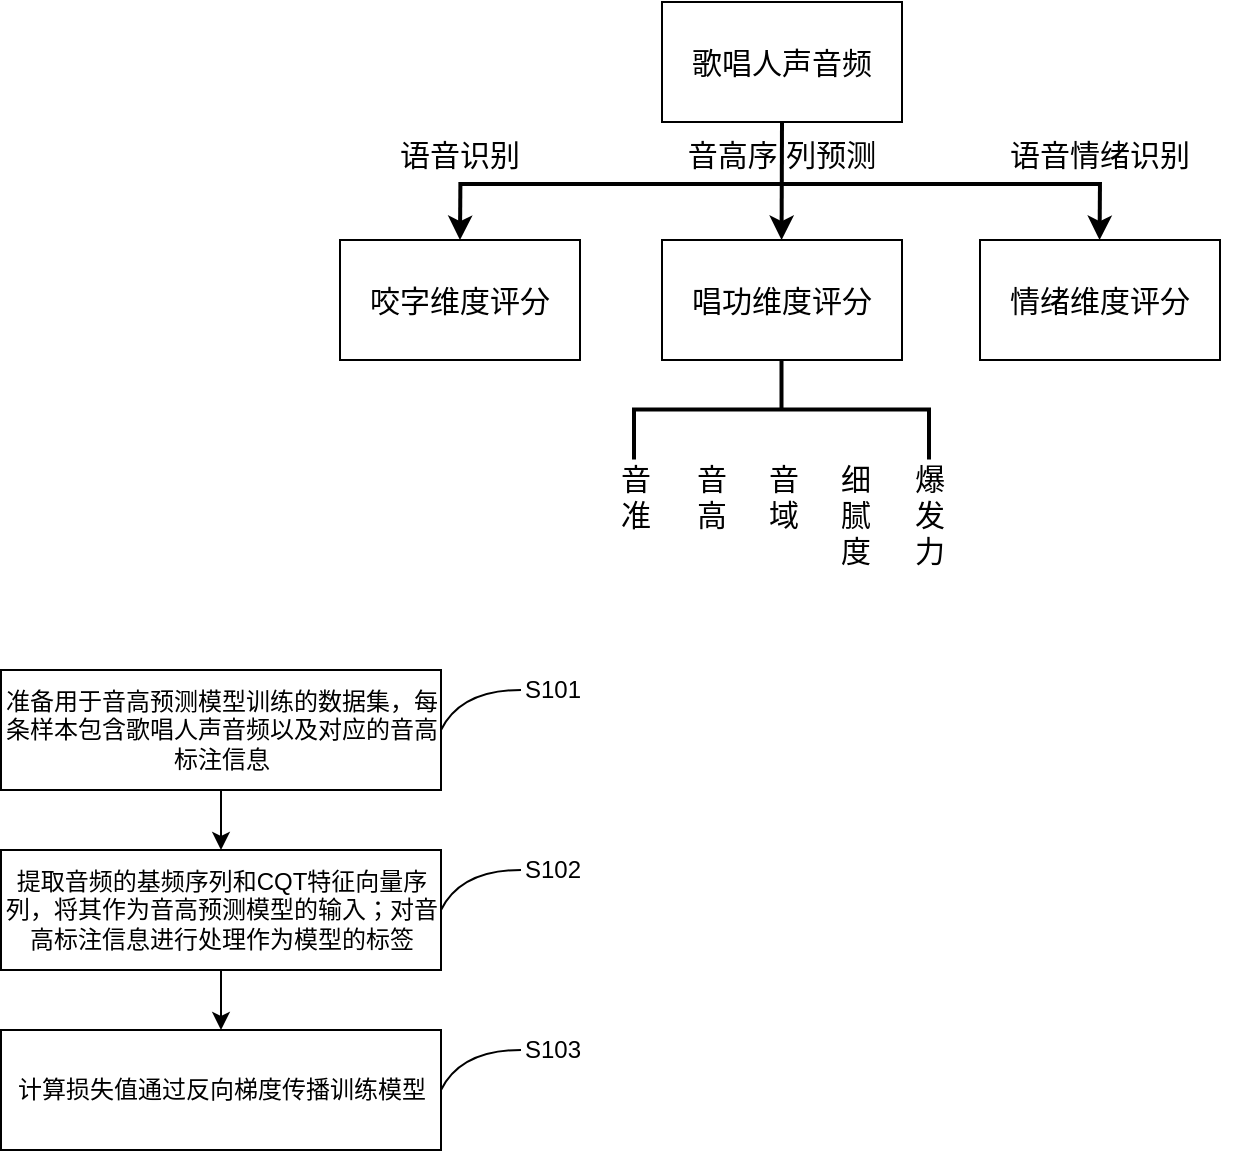 <mxfile version="24.7.7">
  <diagram name="第 1 页" id="n1hpXf85z6GkrUY4EOpw">
    <mxGraphModel dx="1196" dy="573" grid="1" gridSize="10" guides="1" tooltips="1" connect="1" arrows="1" fold="1" page="1" pageScale="1" pageWidth="827" pageHeight="1169" math="0" shadow="0">
      <root>
        <mxCell id="0" />
        <mxCell id="1" parent="0" />
        <mxCell id="-YQCoGYBrYwNQmezE0NH-1" value="歌唱人声音频" style="rounded=1;whiteSpace=wrap;html=1;fontSize=15;arcSize=0;" vertex="1" parent="1">
          <mxGeometry x="661" y="61" width="120" height="60" as="geometry" />
        </mxCell>
        <mxCell id="-YQCoGYBrYwNQmezE0NH-10" value="音高序 列预测" style="text;html=1;align=center;verticalAlign=middle;whiteSpace=wrap;rounded=0;fontSize=15;" vertex="1" parent="1">
          <mxGeometry x="646" y="122" width="150" height="30" as="geometry" />
        </mxCell>
        <mxCell id="-YQCoGYBrYwNQmezE0NH-12" value="语音识别" style="text;html=1;align=center;verticalAlign=middle;whiteSpace=wrap;rounded=0;fontSize=15;" vertex="1" parent="1">
          <mxGeometry x="485" y="122" width="150" height="30" as="geometry" />
        </mxCell>
        <mxCell id="-YQCoGYBrYwNQmezE0NH-13" value="语音情绪识别" style="text;html=1;align=center;verticalAlign=middle;whiteSpace=wrap;rounded=0;strokeWidth=1;fontSize=15;" vertex="1" parent="1">
          <mxGeometry x="805" y="122" width="150" height="30" as="geometry" />
        </mxCell>
        <mxCell id="-YQCoGYBrYwNQmezE0NH-38" value="" style="endArrow=none;html=1;rounded=0;strokeWidth=2;" edge="1" parent="1">
          <mxGeometry width="50" height="50" relative="1" as="geometry">
            <mxPoint x="560" y="152" as="sourcePoint" />
            <mxPoint x="880" y="152" as="targetPoint" />
          </mxGeometry>
        </mxCell>
        <mxCell id="-YQCoGYBrYwNQmezE0NH-43" value="咬字维度评分" style="rounded=1;whiteSpace=wrap;html=1;fontSize=15;arcSize=0;" vertex="1" parent="1">
          <mxGeometry x="500" y="180" width="120" height="60" as="geometry" />
        </mxCell>
        <mxCell id="-YQCoGYBrYwNQmezE0NH-44" value="唱功维度评分" style="rounded=1;whiteSpace=wrap;html=1;fontSize=15;arcSize=0;" vertex="1" parent="1">
          <mxGeometry x="661" y="180" width="120" height="60" as="geometry" />
        </mxCell>
        <mxCell id="-YQCoGYBrYwNQmezE0NH-45" value="情绪维度评分" style="rounded=1;whiteSpace=wrap;html=1;fontSize=15;arcSize=0;" vertex="1" parent="1">
          <mxGeometry x="820" y="180" width="120" height="60" as="geometry" />
        </mxCell>
        <mxCell id="-YQCoGYBrYwNQmezE0NH-46" value="" style="endArrow=classic;html=1;rounded=0;entryX=0.5;entryY=0;entryDx=0;entryDy=0;fontSize=11;strokeWidth=2;exitX=0.5;exitY=1;exitDx=0;exitDy=0;" edge="1" parent="1" source="-YQCoGYBrYwNQmezE0NH-1">
          <mxGeometry width="50" height="50" relative="1" as="geometry">
            <mxPoint x="720.99" y="151" as="sourcePoint" />
            <mxPoint x="720.79" y="180" as="targetPoint" />
          </mxGeometry>
        </mxCell>
        <mxCell id="-YQCoGYBrYwNQmezE0NH-47" value="" style="endArrow=classic;html=1;rounded=0;entryX=0.5;entryY=0;entryDx=0;entryDy=0;fontSize=11;strokeWidth=2;exitX=0.444;exitY=1.024;exitDx=0;exitDy=0;exitPerimeter=0;" edge="1" parent="1">
          <mxGeometry width="50" height="50" relative="1" as="geometry">
            <mxPoint x="560.2" y="151" as="sourcePoint" />
            <mxPoint x="560" y="180" as="targetPoint" />
          </mxGeometry>
        </mxCell>
        <mxCell id="-YQCoGYBrYwNQmezE0NH-48" value="" style="endArrow=classic;html=1;rounded=0;entryX=0.5;entryY=0;entryDx=0;entryDy=0;fontSize=11;strokeWidth=2;exitX=0.444;exitY=1.024;exitDx=0;exitDy=0;exitPerimeter=0;" edge="1" parent="1">
          <mxGeometry width="50" height="50" relative="1" as="geometry">
            <mxPoint x="879.99" y="151" as="sourcePoint" />
            <mxPoint x="879.79" y="180" as="targetPoint" />
          </mxGeometry>
        </mxCell>
        <mxCell id="-YQCoGYBrYwNQmezE0NH-49" value="" style="strokeWidth=2;html=1;shape=mxgraph.flowchart.annotation_2;align=left;labelPosition=right;pointerEvents=1;rotation=90;" vertex="1" parent="1">
          <mxGeometry x="695.75" y="191" width="50" height="147.5" as="geometry" />
        </mxCell>
        <mxCell id="-YQCoGYBrYwNQmezE0NH-50" value="音准" style="text;html=1;align=center;verticalAlign=middle;whiteSpace=wrap;rounded=0;fontSize=15;" vertex="1" parent="1">
          <mxGeometry x="642.5" y="292.75" width="10" height="30" as="geometry" />
        </mxCell>
        <mxCell id="-YQCoGYBrYwNQmezE0NH-51" value="音高" style="text;html=1;align=center;verticalAlign=middle;whiteSpace=wrap;rounded=0;fontSize=15;" vertex="1" parent="1">
          <mxGeometry x="680.5" y="292.75" width="10" height="30" as="geometry" />
        </mxCell>
        <mxCell id="-YQCoGYBrYwNQmezE0NH-52" value="音域" style="text;html=1;align=center;verticalAlign=middle;whiteSpace=wrap;rounded=0;fontSize=15;" vertex="1" parent="1">
          <mxGeometry x="716.75" y="292.75" width="10" height="30" as="geometry" />
        </mxCell>
        <mxCell id="-YQCoGYBrYwNQmezE0NH-53" value="爆发力" style="text;html=1;align=center;verticalAlign=middle;whiteSpace=wrap;rounded=0;fontSize=15;" vertex="1" parent="1">
          <mxGeometry x="789.5" y="301.75" width="10" height="30" as="geometry" />
        </mxCell>
        <mxCell id="-YQCoGYBrYwNQmezE0NH-54" value="细腻度" style="text;html=1;align=center;verticalAlign=middle;whiteSpace=wrap;rounded=0;fontSize=15;" vertex="1" parent="1">
          <mxGeometry x="752.75" y="301.75" width="10" height="30" as="geometry" />
        </mxCell>
        <mxCell id="-YQCoGYBrYwNQmezE0NH-55" style="edgeStyle=orthogonalEdgeStyle;rounded=0;orthogonalLoop=1;jettySize=auto;html=1;exitX=0.5;exitY=1;exitDx=0;exitDy=0;entryX=0.5;entryY=0;entryDx=0;entryDy=0;" edge="1" parent="1" source="-YQCoGYBrYwNQmezE0NH-56" target="-YQCoGYBrYwNQmezE0NH-58">
          <mxGeometry relative="1" as="geometry" />
        </mxCell>
        <mxCell id="-YQCoGYBrYwNQmezE0NH-56" value="准备用于音高预测模型训练的数据集，每条样本包含歌唱人声音频以及对应的音高标注信息" style="rounded=0;whiteSpace=wrap;html=1;" vertex="1" parent="1">
          <mxGeometry x="330.5" y="395" width="220" height="60" as="geometry" />
        </mxCell>
        <mxCell id="-YQCoGYBrYwNQmezE0NH-57" style="edgeStyle=orthogonalEdgeStyle;rounded=0;orthogonalLoop=1;jettySize=auto;html=1;exitX=0.5;exitY=1;exitDx=0;exitDy=0;entryX=0.5;entryY=0;entryDx=0;entryDy=0;" edge="1" parent="1" source="-YQCoGYBrYwNQmezE0NH-58" target="-YQCoGYBrYwNQmezE0NH-59">
          <mxGeometry relative="1" as="geometry" />
        </mxCell>
        <mxCell id="-YQCoGYBrYwNQmezE0NH-58" value="提取音频的基频序列和CQT特征向量序列，将其作为音高预测模型的输入；对音高标注信息进行处理作为模型的标签" style="rounded=0;whiteSpace=wrap;html=1;" vertex="1" parent="1">
          <mxGeometry x="330.5" y="485" width="220" height="60" as="geometry" />
        </mxCell>
        <mxCell id="-YQCoGYBrYwNQmezE0NH-59" value="计算损失值通过反向梯度传播训练模型" style="rounded=0;whiteSpace=wrap;html=1;" vertex="1" parent="1">
          <mxGeometry x="330.5" y="575" width="220" height="60" as="geometry" />
        </mxCell>
        <mxCell id="-YQCoGYBrYwNQmezE0NH-65" value="" style="endArrow=none;html=1;curved=1;" edge="1" parent="1">
          <mxGeometry width="50" height="50" relative="1" as="geometry">
            <mxPoint x="550.5" y="425" as="sourcePoint" />
            <mxPoint x="590.5" y="405" as="targetPoint" />
            <Array as="points">
              <mxPoint x="560.5" y="405" />
            </Array>
          </mxGeometry>
        </mxCell>
        <mxCell id="-YQCoGYBrYwNQmezE0NH-66" value="S101" style="text;html=1;align=center;verticalAlign=middle;resizable=0;points=[];autosize=1;strokeColor=none;fillColor=none;" vertex="1" parent="1">
          <mxGeometry x="580.5" y="390" width="50" height="30" as="geometry" />
        </mxCell>
        <mxCell id="-YQCoGYBrYwNQmezE0NH-67" value="" style="endArrow=none;html=1;curved=1;" edge="1" parent="1">
          <mxGeometry width="50" height="50" relative="1" as="geometry">
            <mxPoint x="550.5" y="515" as="sourcePoint" />
            <mxPoint x="590.5" y="495" as="targetPoint" />
            <Array as="points">
              <mxPoint x="560.5" y="495" />
            </Array>
          </mxGeometry>
        </mxCell>
        <mxCell id="-YQCoGYBrYwNQmezE0NH-68" value="S102" style="text;html=1;align=center;verticalAlign=middle;resizable=0;points=[];autosize=1;strokeColor=none;fillColor=none;" vertex="1" parent="1">
          <mxGeometry x="580.5" y="480" width="50" height="30" as="geometry" />
        </mxCell>
        <mxCell id="-YQCoGYBrYwNQmezE0NH-69" value="" style="endArrow=none;html=1;curved=1;" edge="1" parent="1">
          <mxGeometry width="50" height="50" relative="1" as="geometry">
            <mxPoint x="550.5" y="605" as="sourcePoint" />
            <mxPoint x="590.5" y="585" as="targetPoint" />
            <Array as="points">
              <mxPoint x="560.5" y="585" />
            </Array>
          </mxGeometry>
        </mxCell>
        <mxCell id="-YQCoGYBrYwNQmezE0NH-70" value="S103" style="text;html=1;align=center;verticalAlign=middle;resizable=0;points=[];autosize=1;strokeColor=none;fillColor=none;" vertex="1" parent="1">
          <mxGeometry x="580.5" y="570" width="50" height="30" as="geometry" />
        </mxCell>
      </root>
    </mxGraphModel>
  </diagram>
</mxfile>

